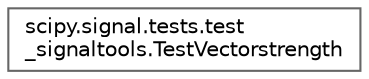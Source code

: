 digraph "Graphical Class Hierarchy"
{
 // LATEX_PDF_SIZE
  bgcolor="transparent";
  edge [fontname=Helvetica,fontsize=10,labelfontname=Helvetica,labelfontsize=10];
  node [fontname=Helvetica,fontsize=10,shape=box,height=0.2,width=0.4];
  rankdir="LR";
  Node0 [id="Node000000",label="scipy.signal.tests.test\l_signaltools.TestVectorstrength",height=0.2,width=0.4,color="grey40", fillcolor="white", style="filled",URL="$df/d20/classscipy_1_1signal_1_1tests_1_1test__signaltools_1_1TestVectorstrength.html",tooltip=" "];
}
